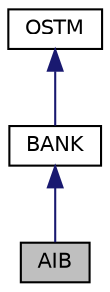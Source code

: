 digraph "AIB"
{
  edge [fontname="Helvetica",fontsize="10",labelfontname="Helvetica",labelfontsize="10"];
  node [fontname="Helvetica",fontsize="10",shape=record];
  Node1 [label="AIB",height=0.2,width=0.4,color="black", fillcolor="grey75", style="filled", fontcolor="black"];
  Node2 -> Node1 [dir="back",color="midnightblue",fontsize="10",style="solid"];
  Node2 [label="BANK",height=0.2,width=0.4,color="black", fillcolor="white", style="filled",URL="$class_b_a_n_k.html"];
  Node3 -> Node2 [dir="back",color="midnightblue",fontsize="10",style="solid"];
  Node3 [label="OSTM",height=0.2,width=0.4,color="black", fillcolor="white", style="filled",URL="$class_o_s_t_m.html"];
}
